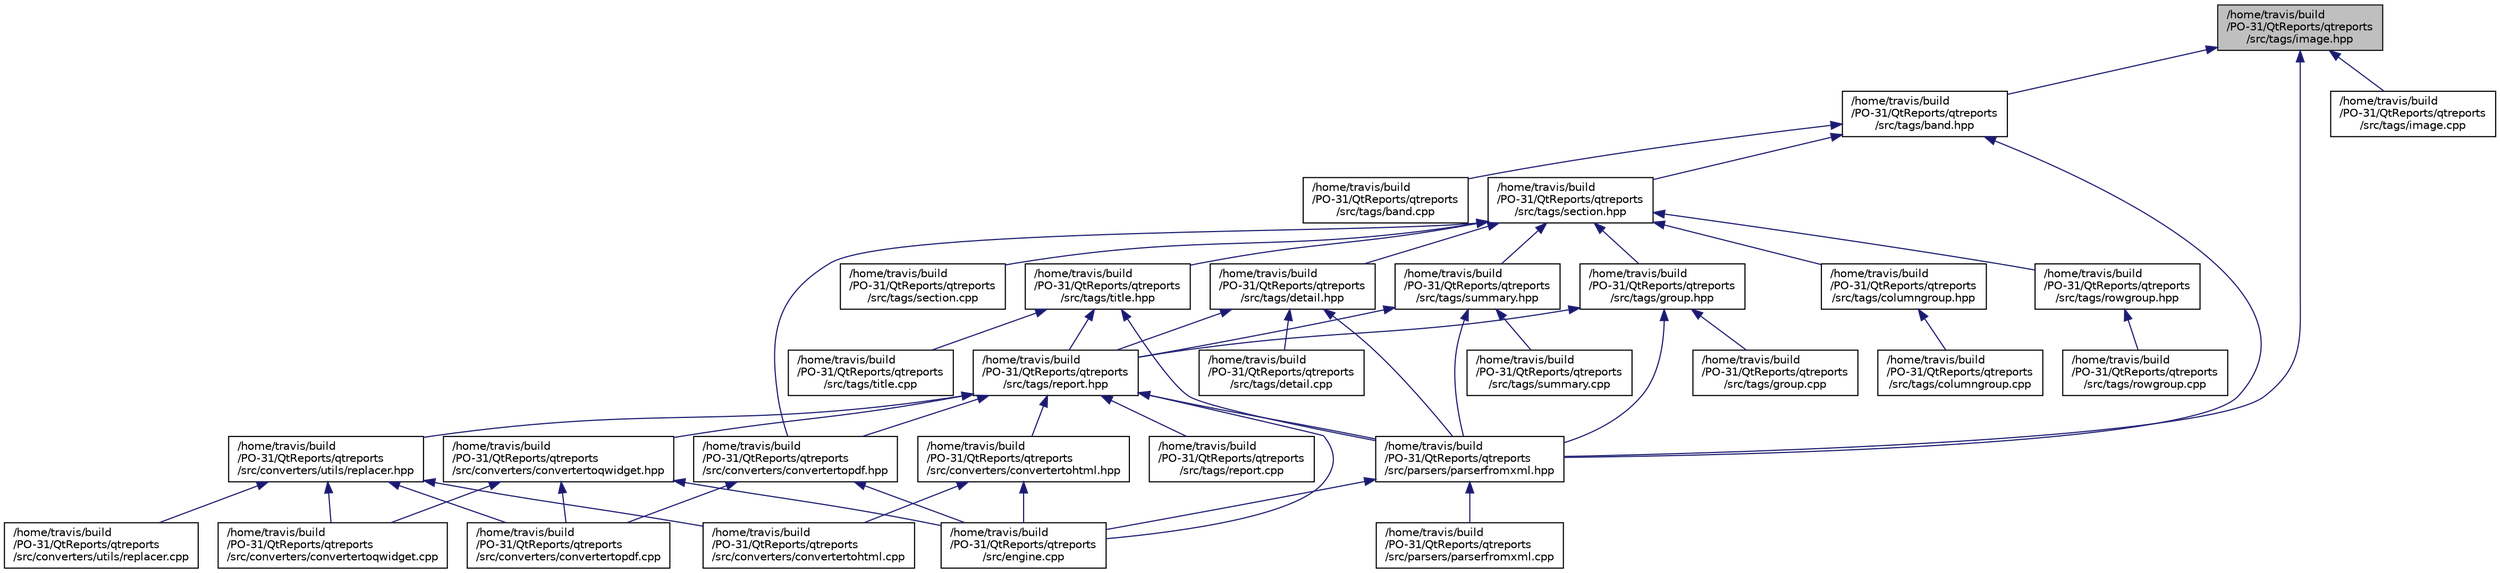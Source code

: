digraph "/home/travis/build/PO-31/QtReports/qtreports/src/tags/image.hpp"
{
 // INTERACTIVE_SVG=YES
  bgcolor="transparent";
  edge [fontname="Helvetica",fontsize="10",labelfontname="Helvetica",labelfontsize="10"];
  node [fontname="Helvetica",fontsize="10",shape=record];
  Node1 [label="/home/travis/build\l/PO-31/QtReports/qtreports\l/src/tags/image.hpp",height=0.2,width=0.4,color="black", fillcolor="grey75", style="filled", fontcolor="black"];
  Node1 -> Node2 [dir="back",color="midnightblue",fontsize="10",style="solid",fontname="Helvetica"];
  Node2 [label="/home/travis/build\l/PO-31/QtReports/qtreports\l/src/tags/band.hpp",height=0.2,width=0.4,color="black",URL="$band_8hpp.html"];
  Node2 -> Node3 [dir="back",color="midnightblue",fontsize="10",style="solid",fontname="Helvetica"];
  Node3 [label="/home/travis/build\l/PO-31/QtReports/qtreports\l/src/tags/section.hpp",height=0.2,width=0.4,color="black",URL="$section_8hpp.html"];
  Node3 -> Node4 [dir="back",color="midnightblue",fontsize="10",style="solid",fontname="Helvetica"];
  Node4 [label="/home/travis/build\l/PO-31/QtReports/qtreports\l/src/tags/group.hpp",height=0.2,width=0.4,color="black",URL="$group_8hpp.html"];
  Node4 -> Node5 [dir="back",color="midnightblue",fontsize="10",style="solid",fontname="Helvetica"];
  Node5 [label="/home/travis/build\l/PO-31/QtReports/qtreports\l/src/tags/report.hpp",height=0.2,width=0.4,color="black",URL="$report_8hpp.html"];
  Node5 -> Node6 [dir="back",color="midnightblue",fontsize="10",style="solid",fontname="Helvetica"];
  Node6 [label="/home/travis/build\l/PO-31/QtReports/qtreports\l/src/converters/convertertohtml.hpp",height=0.2,width=0.4,color="black",URL="$convertertohtml_8hpp.html"];
  Node6 -> Node7 [dir="back",color="midnightblue",fontsize="10",style="solid",fontname="Helvetica"];
  Node7 [label="/home/travis/build\l/PO-31/QtReports/qtreports\l/src/converters/convertertohtml.cpp",height=0.2,width=0.4,color="black",URL="$convertertohtml_8cpp.html"];
  Node6 -> Node8 [dir="back",color="midnightblue",fontsize="10",style="solid",fontname="Helvetica"];
  Node8 [label="/home/travis/build\l/PO-31/QtReports/qtreports\l/src/engine.cpp",height=0.2,width=0.4,color="black",URL="$engine_8cpp.html"];
  Node5 -> Node9 [dir="back",color="midnightblue",fontsize="10",style="solid",fontname="Helvetica"];
  Node9 [label="/home/travis/build\l/PO-31/QtReports/qtreports\l/src/converters/utils/replacer.hpp",height=0.2,width=0.4,color="black",URL="$replacer_8hpp.html"];
  Node9 -> Node7 [dir="back",color="midnightblue",fontsize="10",style="solid",fontname="Helvetica"];
  Node9 -> Node10 [dir="back",color="midnightblue",fontsize="10",style="solid",fontname="Helvetica"];
  Node10 [label="/home/travis/build\l/PO-31/QtReports/qtreports\l/src/converters/convertertopdf.cpp",height=0.2,width=0.4,color="black",URL="$convertertopdf_8cpp.html"];
  Node9 -> Node11 [dir="back",color="midnightblue",fontsize="10",style="solid",fontname="Helvetica"];
  Node11 [label="/home/travis/build\l/PO-31/QtReports/qtreports\l/src/converters/convertertoqwidget.cpp",height=0.2,width=0.4,color="black",URL="$convertertoqwidget_8cpp.html"];
  Node9 -> Node12 [dir="back",color="midnightblue",fontsize="10",style="solid",fontname="Helvetica"];
  Node12 [label="/home/travis/build\l/PO-31/QtReports/qtreports\l/src/converters/utils/replacer.cpp",height=0.2,width=0.4,color="black",URL="$replacer_8cpp.html"];
  Node5 -> Node13 [dir="back",color="midnightblue",fontsize="10",style="solid",fontname="Helvetica"];
  Node13 [label="/home/travis/build\l/PO-31/QtReports/qtreports\l/src/converters/convertertopdf.hpp",height=0.2,width=0.4,color="black",URL="$convertertopdf_8hpp.html"];
  Node13 -> Node10 [dir="back",color="midnightblue",fontsize="10",style="solid",fontname="Helvetica"];
  Node13 -> Node8 [dir="back",color="midnightblue",fontsize="10",style="solid",fontname="Helvetica"];
  Node5 -> Node14 [dir="back",color="midnightblue",fontsize="10",style="solid",fontname="Helvetica"];
  Node14 [label="/home/travis/build\l/PO-31/QtReports/qtreports\l/src/converters/convertertoqwidget.hpp",height=0.2,width=0.4,color="black",URL="$convertertoqwidget_8hpp.html"];
  Node14 -> Node10 [dir="back",color="midnightblue",fontsize="10",style="solid",fontname="Helvetica"];
  Node14 -> Node11 [dir="back",color="midnightblue",fontsize="10",style="solid",fontname="Helvetica"];
  Node14 -> Node8 [dir="back",color="midnightblue",fontsize="10",style="solid",fontname="Helvetica"];
  Node5 -> Node15 [dir="back",color="midnightblue",fontsize="10",style="solid",fontname="Helvetica"];
  Node15 [label="/home/travis/build\l/PO-31/QtReports/qtreports\l/src/parsers/parserfromxml.hpp",height=0.2,width=0.4,color="black",URL="$parserfromxml_8hpp.html"];
  Node15 -> Node8 [dir="back",color="midnightblue",fontsize="10",style="solid",fontname="Helvetica"];
  Node15 -> Node16 [dir="back",color="midnightblue",fontsize="10",style="solid",fontname="Helvetica"];
  Node16 [label="/home/travis/build\l/PO-31/QtReports/qtreports\l/src/parsers/parserfromxml.cpp",height=0.2,width=0.4,color="black",URL="$parserfromxml_8cpp.html"];
  Node5 -> Node8 [dir="back",color="midnightblue",fontsize="10",style="solid",fontname="Helvetica"];
  Node5 -> Node17 [dir="back",color="midnightblue",fontsize="10",style="solid",fontname="Helvetica"];
  Node17 [label="/home/travis/build\l/PO-31/QtReports/qtreports\l/src/tags/report.cpp",height=0.2,width=0.4,color="black",URL="$report_8cpp.html"];
  Node4 -> Node15 [dir="back",color="midnightblue",fontsize="10",style="solid",fontname="Helvetica"];
  Node4 -> Node18 [dir="back",color="midnightblue",fontsize="10",style="solid",fontname="Helvetica"];
  Node18 [label="/home/travis/build\l/PO-31/QtReports/qtreports\l/src/tags/group.cpp",height=0.2,width=0.4,color="black",URL="$group_8cpp.html"];
  Node3 -> Node19 [dir="back",color="midnightblue",fontsize="10",style="solid",fontname="Helvetica"];
  Node19 [label="/home/travis/build\l/PO-31/QtReports/qtreports\l/src/tags/title.hpp",height=0.2,width=0.4,color="black",URL="$title_8hpp.html"];
  Node19 -> Node5 [dir="back",color="midnightblue",fontsize="10",style="solid",fontname="Helvetica"];
  Node19 -> Node15 [dir="back",color="midnightblue",fontsize="10",style="solid",fontname="Helvetica"];
  Node19 -> Node20 [dir="back",color="midnightblue",fontsize="10",style="solid",fontname="Helvetica"];
  Node20 [label="/home/travis/build\l/PO-31/QtReports/qtreports\l/src/tags/title.cpp",height=0.2,width=0.4,color="black",URL="$title_8cpp.html"];
  Node3 -> Node21 [dir="back",color="midnightblue",fontsize="10",style="solid",fontname="Helvetica"];
  Node21 [label="/home/travis/build\l/PO-31/QtReports/qtreports\l/src/tags/detail.hpp",height=0.2,width=0.4,color="black",URL="$detail_8hpp.html"];
  Node21 -> Node5 [dir="back",color="midnightblue",fontsize="10",style="solid",fontname="Helvetica"];
  Node21 -> Node15 [dir="back",color="midnightblue",fontsize="10",style="solid",fontname="Helvetica"];
  Node21 -> Node22 [dir="back",color="midnightblue",fontsize="10",style="solid",fontname="Helvetica"];
  Node22 [label="/home/travis/build\l/PO-31/QtReports/qtreports\l/src/tags/detail.cpp",height=0.2,width=0.4,color="black",URL="$detail_8cpp.html"];
  Node3 -> Node23 [dir="back",color="midnightblue",fontsize="10",style="solid",fontname="Helvetica"];
  Node23 [label="/home/travis/build\l/PO-31/QtReports/qtreports\l/src/tags/summary.hpp",height=0.2,width=0.4,color="black",URL="$summary_8hpp.html"];
  Node23 -> Node5 [dir="back",color="midnightblue",fontsize="10",style="solid",fontname="Helvetica"];
  Node23 -> Node15 [dir="back",color="midnightblue",fontsize="10",style="solid",fontname="Helvetica"];
  Node23 -> Node24 [dir="back",color="midnightblue",fontsize="10",style="solid",fontname="Helvetica"];
  Node24 [label="/home/travis/build\l/PO-31/QtReports/qtreports\l/src/tags/summary.cpp",height=0.2,width=0.4,color="black",URL="$summary_8cpp.html"];
  Node3 -> Node13 [dir="back",color="midnightblue",fontsize="10",style="solid",fontname="Helvetica"];
  Node3 -> Node25 [dir="back",color="midnightblue",fontsize="10",style="solid",fontname="Helvetica"];
  Node25 [label="/home/travis/build\l/PO-31/QtReports/qtreports\l/src/tags/columngroup.hpp",height=0.2,width=0.4,color="black",URL="$columngroup_8hpp.html"];
  Node25 -> Node26 [dir="back",color="midnightblue",fontsize="10",style="solid",fontname="Helvetica"];
  Node26 [label="/home/travis/build\l/PO-31/QtReports/qtreports\l/src/tags/columngroup.cpp",height=0.2,width=0.4,color="black",URL="$columngroup_8cpp.html"];
  Node3 -> Node27 [dir="back",color="midnightblue",fontsize="10",style="solid",fontname="Helvetica"];
  Node27 [label="/home/travis/build\l/PO-31/QtReports/qtreports\l/src/tags/rowgroup.hpp",height=0.2,width=0.4,color="black",URL="$rowgroup_8hpp.html"];
  Node27 -> Node28 [dir="back",color="midnightblue",fontsize="10",style="solid",fontname="Helvetica"];
  Node28 [label="/home/travis/build\l/PO-31/QtReports/qtreports\l/src/tags/rowgroup.cpp",height=0.2,width=0.4,color="black",URL="$rowgroup_8cpp.html"];
  Node3 -> Node29 [dir="back",color="midnightblue",fontsize="10",style="solid",fontname="Helvetica"];
  Node29 [label="/home/travis/build\l/PO-31/QtReports/qtreports\l/src/tags/section.cpp",height=0.2,width=0.4,color="black",URL="$section_8cpp.html"];
  Node2 -> Node15 [dir="back",color="midnightblue",fontsize="10",style="solid",fontname="Helvetica"];
  Node2 -> Node30 [dir="back",color="midnightblue",fontsize="10",style="solid",fontname="Helvetica"];
  Node30 [label="/home/travis/build\l/PO-31/QtReports/qtreports\l/src/tags/band.cpp",height=0.2,width=0.4,color="black",URL="$band_8cpp.html"];
  Node1 -> Node15 [dir="back",color="midnightblue",fontsize="10",style="solid",fontname="Helvetica"];
  Node1 -> Node31 [dir="back",color="midnightblue",fontsize="10",style="solid",fontname="Helvetica"];
  Node31 [label="/home/travis/build\l/PO-31/QtReports/qtreports\l/src/tags/image.cpp",height=0.2,width=0.4,color="black",URL="$image_8cpp.html"];
}
